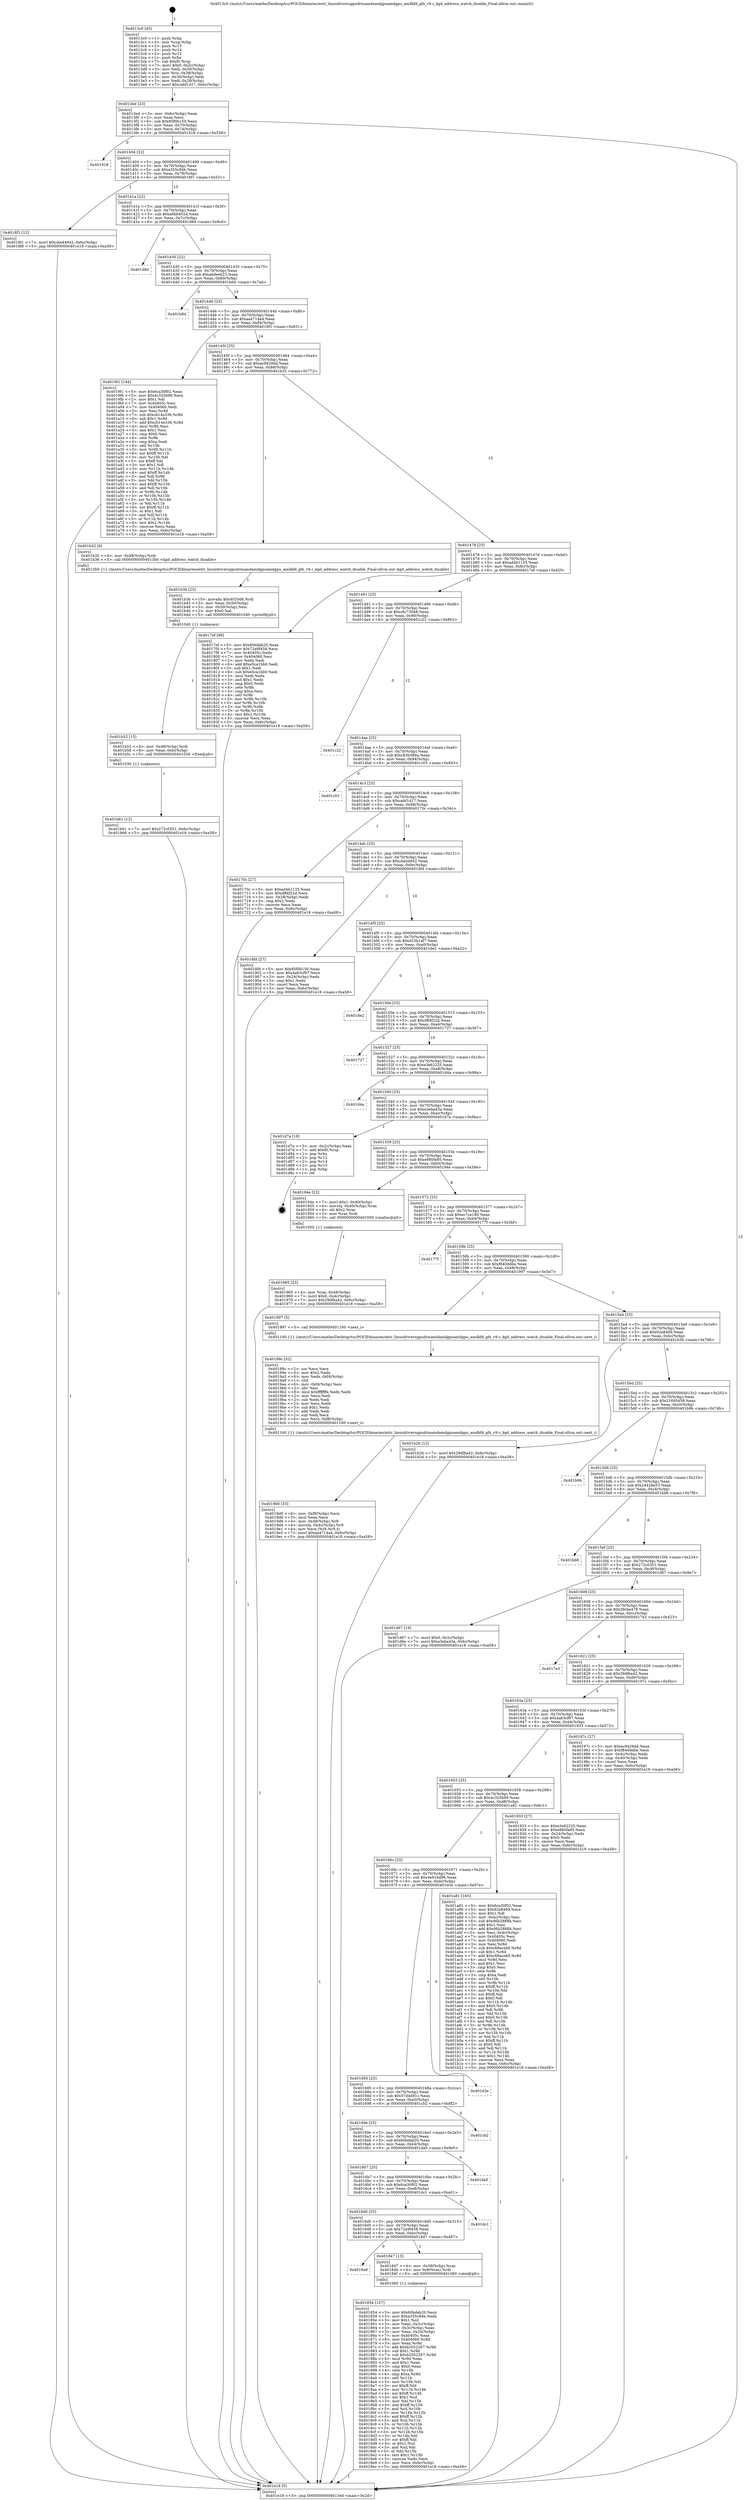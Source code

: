 digraph "0x4013c0" {
  label = "0x4013c0 (/mnt/c/Users/mathe/Desktop/tcc/POCII/binaries/extr_linuxdriversgpudrmamdamdgpuamdgpu_amdkfd_gfx_v9.c_kgd_address_watch_disable_Final-ollvm.out::main(0))"
  labelloc = "t"
  node[shape=record]

  Entry [label="",width=0.3,height=0.3,shape=circle,fillcolor=black,style=filled]
  "0x4013ed" [label="{
     0x4013ed [23]\l
     | [instrs]\l
     &nbsp;&nbsp;0x4013ed \<+3\>: mov -0x6c(%rbp),%eax\l
     &nbsp;&nbsp;0x4013f0 \<+2\>: mov %eax,%ecx\l
     &nbsp;&nbsp;0x4013f2 \<+6\>: sub $0x85f0b150,%ecx\l
     &nbsp;&nbsp;0x4013f8 \<+3\>: mov %eax,-0x70(%rbp)\l
     &nbsp;&nbsp;0x4013fb \<+3\>: mov %ecx,-0x74(%rbp)\l
     &nbsp;&nbsp;0x4013fe \<+6\>: je 0000000000401918 \<main+0x558\>\l
  }"]
  "0x401918" [label="{
     0x401918\l
  }", style=dashed]
  "0x401404" [label="{
     0x401404 [22]\l
     | [instrs]\l
     &nbsp;&nbsp;0x401404 \<+5\>: jmp 0000000000401409 \<main+0x49\>\l
     &nbsp;&nbsp;0x401409 \<+3\>: mov -0x70(%rbp),%eax\l
     &nbsp;&nbsp;0x40140c \<+5\>: sub $0xa355c94b,%eax\l
     &nbsp;&nbsp;0x401411 \<+3\>: mov %eax,-0x78(%rbp)\l
     &nbsp;&nbsp;0x401414 \<+6\>: je 00000000004018f1 \<main+0x531\>\l
  }"]
  Exit [label="",width=0.3,height=0.3,shape=circle,fillcolor=black,style=filled,peripheries=2]
  "0x4018f1" [label="{
     0x4018f1 [12]\l
     | [instrs]\l
     &nbsp;&nbsp;0x4018f1 \<+7\>: movl $0xcba44942,-0x6c(%rbp)\l
     &nbsp;&nbsp;0x4018f8 \<+5\>: jmp 0000000000401e18 \<main+0xa58\>\l
  }"]
  "0x40141a" [label="{
     0x40141a [22]\l
     | [instrs]\l
     &nbsp;&nbsp;0x40141a \<+5\>: jmp 000000000040141f \<main+0x5f\>\l
     &nbsp;&nbsp;0x40141f \<+3\>: mov -0x70(%rbp),%eax\l
     &nbsp;&nbsp;0x401422 \<+5\>: sub $0xa6bb402d,%eax\l
     &nbsp;&nbsp;0x401427 \<+3\>: mov %eax,-0x7c(%rbp)\l
     &nbsp;&nbsp;0x40142a \<+6\>: je 0000000000401d8d \<main+0x9cd\>\l
  }"]
  "0x401b61" [label="{
     0x401b61 [12]\l
     | [instrs]\l
     &nbsp;&nbsp;0x401b61 \<+7\>: movl $0x272c0351,-0x6c(%rbp)\l
     &nbsp;&nbsp;0x401b68 \<+5\>: jmp 0000000000401e18 \<main+0xa58\>\l
  }"]
  "0x401d8d" [label="{
     0x401d8d\l
  }", style=dashed]
  "0x401430" [label="{
     0x401430 [22]\l
     | [instrs]\l
     &nbsp;&nbsp;0x401430 \<+5\>: jmp 0000000000401435 \<main+0x75\>\l
     &nbsp;&nbsp;0x401435 \<+3\>: mov -0x70(%rbp),%eax\l
     &nbsp;&nbsp;0x401438 \<+5\>: sub $0xa6deeb23,%eax\l
     &nbsp;&nbsp;0x40143d \<+3\>: mov %eax,-0x80(%rbp)\l
     &nbsp;&nbsp;0x401440 \<+6\>: je 0000000000401b6d \<main+0x7ad\>\l
  }"]
  "0x401b52" [label="{
     0x401b52 [15]\l
     | [instrs]\l
     &nbsp;&nbsp;0x401b52 \<+4\>: mov -0x48(%rbp),%rdi\l
     &nbsp;&nbsp;0x401b56 \<+6\>: mov %eax,-0xfc(%rbp)\l
     &nbsp;&nbsp;0x401b5c \<+5\>: call 0000000000401030 \<free@plt\>\l
     | [calls]\l
     &nbsp;&nbsp;0x401030 \{1\} (unknown)\l
  }"]
  "0x401b6d" [label="{
     0x401b6d\l
  }", style=dashed]
  "0x401446" [label="{
     0x401446 [25]\l
     | [instrs]\l
     &nbsp;&nbsp;0x401446 \<+5\>: jmp 000000000040144b \<main+0x8b\>\l
     &nbsp;&nbsp;0x40144b \<+3\>: mov -0x70(%rbp),%eax\l
     &nbsp;&nbsp;0x40144e \<+5\>: sub $0xaa4714a4,%eax\l
     &nbsp;&nbsp;0x401453 \<+6\>: mov %eax,-0x84(%rbp)\l
     &nbsp;&nbsp;0x401459 \<+6\>: je 00000000004019f1 \<main+0x631\>\l
  }"]
  "0x401b3b" [label="{
     0x401b3b [23]\l
     | [instrs]\l
     &nbsp;&nbsp;0x401b3b \<+10\>: movabs $0x4020d6,%rdi\l
     &nbsp;&nbsp;0x401b45 \<+3\>: mov %eax,-0x50(%rbp)\l
     &nbsp;&nbsp;0x401b48 \<+3\>: mov -0x50(%rbp),%esi\l
     &nbsp;&nbsp;0x401b4b \<+2\>: mov $0x0,%al\l
     &nbsp;&nbsp;0x401b4d \<+5\>: call 0000000000401040 \<printf@plt\>\l
     | [calls]\l
     &nbsp;&nbsp;0x401040 \{1\} (unknown)\l
  }"]
  "0x4019f1" [label="{
     0x4019f1 [144]\l
     | [instrs]\l
     &nbsp;&nbsp;0x4019f1 \<+5\>: mov $0x6ca30f02,%eax\l
     &nbsp;&nbsp;0x4019f6 \<+5\>: mov $0x4c325b99,%ecx\l
     &nbsp;&nbsp;0x4019fb \<+2\>: mov $0x1,%dl\l
     &nbsp;&nbsp;0x4019fd \<+7\>: mov 0x40405c,%esi\l
     &nbsp;&nbsp;0x401a04 \<+7\>: mov 0x404060,%edi\l
     &nbsp;&nbsp;0x401a0b \<+3\>: mov %esi,%r8d\l
     &nbsp;&nbsp;0x401a0e \<+7\>: sub $0xcb14e336,%r8d\l
     &nbsp;&nbsp;0x401a15 \<+4\>: sub $0x1,%r8d\l
     &nbsp;&nbsp;0x401a19 \<+7\>: add $0xcb14e336,%r8d\l
     &nbsp;&nbsp;0x401a20 \<+4\>: imul %r8d,%esi\l
     &nbsp;&nbsp;0x401a24 \<+3\>: and $0x1,%esi\l
     &nbsp;&nbsp;0x401a27 \<+3\>: cmp $0x0,%esi\l
     &nbsp;&nbsp;0x401a2a \<+4\>: sete %r9b\l
     &nbsp;&nbsp;0x401a2e \<+3\>: cmp $0xa,%edi\l
     &nbsp;&nbsp;0x401a31 \<+4\>: setl %r10b\l
     &nbsp;&nbsp;0x401a35 \<+3\>: mov %r9b,%r11b\l
     &nbsp;&nbsp;0x401a38 \<+4\>: xor $0xff,%r11b\l
     &nbsp;&nbsp;0x401a3c \<+3\>: mov %r10b,%bl\l
     &nbsp;&nbsp;0x401a3f \<+3\>: xor $0xff,%bl\l
     &nbsp;&nbsp;0x401a42 \<+3\>: xor $0x1,%dl\l
     &nbsp;&nbsp;0x401a45 \<+3\>: mov %r11b,%r14b\l
     &nbsp;&nbsp;0x401a48 \<+4\>: and $0xff,%r14b\l
     &nbsp;&nbsp;0x401a4c \<+3\>: and %dl,%r9b\l
     &nbsp;&nbsp;0x401a4f \<+3\>: mov %bl,%r15b\l
     &nbsp;&nbsp;0x401a52 \<+4\>: and $0xff,%r15b\l
     &nbsp;&nbsp;0x401a56 \<+3\>: and %dl,%r10b\l
     &nbsp;&nbsp;0x401a59 \<+3\>: or %r9b,%r14b\l
     &nbsp;&nbsp;0x401a5c \<+3\>: or %r10b,%r15b\l
     &nbsp;&nbsp;0x401a5f \<+3\>: xor %r15b,%r14b\l
     &nbsp;&nbsp;0x401a62 \<+3\>: or %bl,%r11b\l
     &nbsp;&nbsp;0x401a65 \<+4\>: xor $0xff,%r11b\l
     &nbsp;&nbsp;0x401a69 \<+3\>: or $0x1,%dl\l
     &nbsp;&nbsp;0x401a6c \<+3\>: and %dl,%r11b\l
     &nbsp;&nbsp;0x401a6f \<+3\>: or %r11b,%r14b\l
     &nbsp;&nbsp;0x401a72 \<+4\>: test $0x1,%r14b\l
     &nbsp;&nbsp;0x401a76 \<+3\>: cmovne %ecx,%eax\l
     &nbsp;&nbsp;0x401a79 \<+3\>: mov %eax,-0x6c(%rbp)\l
     &nbsp;&nbsp;0x401a7c \<+5\>: jmp 0000000000401e18 \<main+0xa58\>\l
  }"]
  "0x40145f" [label="{
     0x40145f [25]\l
     | [instrs]\l
     &nbsp;&nbsp;0x40145f \<+5\>: jmp 0000000000401464 \<main+0xa4\>\l
     &nbsp;&nbsp;0x401464 \<+3\>: mov -0x70(%rbp),%eax\l
     &nbsp;&nbsp;0x401467 \<+5\>: sub $0xac9429dd,%eax\l
     &nbsp;&nbsp;0x40146c \<+6\>: mov %eax,-0x88(%rbp)\l
     &nbsp;&nbsp;0x401472 \<+6\>: je 0000000000401b32 \<main+0x772\>\l
  }"]
  "0x4019d0" [label="{
     0x4019d0 [33]\l
     | [instrs]\l
     &nbsp;&nbsp;0x4019d0 \<+6\>: mov -0xf8(%rbp),%ecx\l
     &nbsp;&nbsp;0x4019d6 \<+3\>: imul %eax,%ecx\l
     &nbsp;&nbsp;0x4019d9 \<+4\>: mov -0x48(%rbp),%r8\l
     &nbsp;&nbsp;0x4019dd \<+4\>: movslq -0x4c(%rbp),%r9\l
     &nbsp;&nbsp;0x4019e1 \<+4\>: mov %ecx,(%r8,%r9,4)\l
     &nbsp;&nbsp;0x4019e5 \<+7\>: movl $0xaa4714a4,-0x6c(%rbp)\l
     &nbsp;&nbsp;0x4019ec \<+5\>: jmp 0000000000401e18 \<main+0xa58\>\l
  }"]
  "0x401b32" [label="{
     0x401b32 [9]\l
     | [instrs]\l
     &nbsp;&nbsp;0x401b32 \<+4\>: mov -0x48(%rbp),%rdi\l
     &nbsp;&nbsp;0x401b36 \<+5\>: call 00000000004013b0 \<kgd_address_watch_disable\>\l
     | [calls]\l
     &nbsp;&nbsp;0x4013b0 \{1\} (/mnt/c/Users/mathe/Desktop/tcc/POCII/binaries/extr_linuxdriversgpudrmamdamdgpuamdgpu_amdkfd_gfx_v9.c_kgd_address_watch_disable_Final-ollvm.out::kgd_address_watch_disable)\l
  }"]
  "0x401478" [label="{
     0x401478 [25]\l
     | [instrs]\l
     &nbsp;&nbsp;0x401478 \<+5\>: jmp 000000000040147d \<main+0xbd\>\l
     &nbsp;&nbsp;0x40147d \<+3\>: mov -0x70(%rbp),%eax\l
     &nbsp;&nbsp;0x401480 \<+5\>: sub $0xad4b1135,%eax\l
     &nbsp;&nbsp;0x401485 \<+6\>: mov %eax,-0x8c(%rbp)\l
     &nbsp;&nbsp;0x40148b \<+6\>: je 00000000004017ef \<main+0x42f\>\l
  }"]
  "0x40199c" [label="{
     0x40199c [52]\l
     | [instrs]\l
     &nbsp;&nbsp;0x40199c \<+2\>: xor %ecx,%ecx\l
     &nbsp;&nbsp;0x40199e \<+5\>: mov $0x2,%edx\l
     &nbsp;&nbsp;0x4019a3 \<+6\>: mov %edx,-0xf4(%rbp)\l
     &nbsp;&nbsp;0x4019a9 \<+1\>: cltd\l
     &nbsp;&nbsp;0x4019aa \<+6\>: mov -0xf4(%rbp),%esi\l
     &nbsp;&nbsp;0x4019b0 \<+2\>: idiv %esi\l
     &nbsp;&nbsp;0x4019b2 \<+6\>: imul $0xfffffffe,%edx,%edx\l
     &nbsp;&nbsp;0x4019b8 \<+2\>: mov %ecx,%edi\l
     &nbsp;&nbsp;0x4019ba \<+2\>: sub %edx,%edi\l
     &nbsp;&nbsp;0x4019bc \<+2\>: mov %ecx,%edx\l
     &nbsp;&nbsp;0x4019be \<+3\>: sub $0x1,%edx\l
     &nbsp;&nbsp;0x4019c1 \<+2\>: add %edx,%edi\l
     &nbsp;&nbsp;0x4019c3 \<+2\>: sub %edi,%ecx\l
     &nbsp;&nbsp;0x4019c5 \<+6\>: mov %ecx,-0xf8(%rbp)\l
     &nbsp;&nbsp;0x4019cb \<+5\>: call 0000000000401160 \<next_i\>\l
     | [calls]\l
     &nbsp;&nbsp;0x401160 \{1\} (/mnt/c/Users/mathe/Desktop/tcc/POCII/binaries/extr_linuxdriversgpudrmamdamdgpuamdgpu_amdkfd_gfx_v9.c_kgd_address_watch_disable_Final-ollvm.out::next_i)\l
  }"]
  "0x4017ef" [label="{
     0x4017ef [88]\l
     | [instrs]\l
     &nbsp;&nbsp;0x4017ef \<+5\>: mov $0x60bdab20,%eax\l
     &nbsp;&nbsp;0x4017f4 \<+5\>: mov $0x72a9f458,%ecx\l
     &nbsp;&nbsp;0x4017f9 \<+7\>: mov 0x40405c,%edx\l
     &nbsp;&nbsp;0x401800 \<+7\>: mov 0x404060,%esi\l
     &nbsp;&nbsp;0x401807 \<+2\>: mov %edx,%edi\l
     &nbsp;&nbsp;0x401809 \<+6\>: add $0xe5ca1bb0,%edi\l
     &nbsp;&nbsp;0x40180f \<+3\>: sub $0x1,%edi\l
     &nbsp;&nbsp;0x401812 \<+6\>: sub $0xe5ca1bb0,%edi\l
     &nbsp;&nbsp;0x401818 \<+3\>: imul %edi,%edx\l
     &nbsp;&nbsp;0x40181b \<+3\>: and $0x1,%edx\l
     &nbsp;&nbsp;0x40181e \<+3\>: cmp $0x0,%edx\l
     &nbsp;&nbsp;0x401821 \<+4\>: sete %r8b\l
     &nbsp;&nbsp;0x401825 \<+3\>: cmp $0xa,%esi\l
     &nbsp;&nbsp;0x401828 \<+4\>: setl %r9b\l
     &nbsp;&nbsp;0x40182c \<+3\>: mov %r8b,%r10b\l
     &nbsp;&nbsp;0x40182f \<+3\>: and %r9b,%r10b\l
     &nbsp;&nbsp;0x401832 \<+3\>: xor %r9b,%r8b\l
     &nbsp;&nbsp;0x401835 \<+3\>: or %r8b,%r10b\l
     &nbsp;&nbsp;0x401838 \<+4\>: test $0x1,%r10b\l
     &nbsp;&nbsp;0x40183c \<+3\>: cmovne %ecx,%eax\l
     &nbsp;&nbsp;0x40183f \<+3\>: mov %eax,-0x6c(%rbp)\l
     &nbsp;&nbsp;0x401842 \<+5\>: jmp 0000000000401e18 \<main+0xa58\>\l
  }"]
  "0x401491" [label="{
     0x401491 [25]\l
     | [instrs]\l
     &nbsp;&nbsp;0x401491 \<+5\>: jmp 0000000000401496 \<main+0xd6\>\l
     &nbsp;&nbsp;0x401496 \<+3\>: mov -0x70(%rbp),%eax\l
     &nbsp;&nbsp;0x401499 \<+5\>: sub $0xc6c73048,%eax\l
     &nbsp;&nbsp;0x40149e \<+6\>: mov %eax,-0x90(%rbp)\l
     &nbsp;&nbsp;0x4014a4 \<+6\>: je 0000000000401c22 \<main+0x862\>\l
  }"]
  "0x401965" [label="{
     0x401965 [23]\l
     | [instrs]\l
     &nbsp;&nbsp;0x401965 \<+4\>: mov %rax,-0x48(%rbp)\l
     &nbsp;&nbsp;0x401969 \<+7\>: movl $0x0,-0x4c(%rbp)\l
     &nbsp;&nbsp;0x401970 \<+7\>: movl $0x29dfba42,-0x6c(%rbp)\l
     &nbsp;&nbsp;0x401977 \<+5\>: jmp 0000000000401e18 \<main+0xa58\>\l
  }"]
  "0x401c22" [label="{
     0x401c22\l
  }", style=dashed]
  "0x4014aa" [label="{
     0x4014aa [25]\l
     | [instrs]\l
     &nbsp;&nbsp;0x4014aa \<+5\>: jmp 00000000004014af \<main+0xef\>\l
     &nbsp;&nbsp;0x4014af \<+3\>: mov -0x70(%rbp),%eax\l
     &nbsp;&nbsp;0x4014b2 \<+5\>: sub $0xc83b384a,%eax\l
     &nbsp;&nbsp;0x4014b7 \<+6\>: mov %eax,-0x94(%rbp)\l
     &nbsp;&nbsp;0x4014bd \<+6\>: je 0000000000401c03 \<main+0x843\>\l
  }"]
  "0x401854" [label="{
     0x401854 [157]\l
     | [instrs]\l
     &nbsp;&nbsp;0x401854 \<+5\>: mov $0x60bdab20,%ecx\l
     &nbsp;&nbsp;0x401859 \<+5\>: mov $0xa355c94b,%edx\l
     &nbsp;&nbsp;0x40185e \<+3\>: mov $0x1,%sil\l
     &nbsp;&nbsp;0x401861 \<+3\>: mov %eax,-0x3c(%rbp)\l
     &nbsp;&nbsp;0x401864 \<+3\>: mov -0x3c(%rbp),%eax\l
     &nbsp;&nbsp;0x401867 \<+3\>: mov %eax,-0x24(%rbp)\l
     &nbsp;&nbsp;0x40186a \<+7\>: mov 0x40405c,%eax\l
     &nbsp;&nbsp;0x401871 \<+8\>: mov 0x404060,%r8d\l
     &nbsp;&nbsp;0x401879 \<+3\>: mov %eax,%r9d\l
     &nbsp;&nbsp;0x40187c \<+7\>: add $0xb2052267,%r9d\l
     &nbsp;&nbsp;0x401883 \<+4\>: sub $0x1,%r9d\l
     &nbsp;&nbsp;0x401887 \<+7\>: sub $0xb2052267,%r9d\l
     &nbsp;&nbsp;0x40188e \<+4\>: imul %r9d,%eax\l
     &nbsp;&nbsp;0x401892 \<+3\>: and $0x1,%eax\l
     &nbsp;&nbsp;0x401895 \<+3\>: cmp $0x0,%eax\l
     &nbsp;&nbsp;0x401898 \<+4\>: sete %r10b\l
     &nbsp;&nbsp;0x40189c \<+4\>: cmp $0xa,%r8d\l
     &nbsp;&nbsp;0x4018a0 \<+4\>: setl %r11b\l
     &nbsp;&nbsp;0x4018a4 \<+3\>: mov %r10b,%bl\l
     &nbsp;&nbsp;0x4018a7 \<+3\>: xor $0xff,%bl\l
     &nbsp;&nbsp;0x4018aa \<+3\>: mov %r11b,%r14b\l
     &nbsp;&nbsp;0x4018ad \<+4\>: xor $0xff,%r14b\l
     &nbsp;&nbsp;0x4018b1 \<+4\>: xor $0x1,%sil\l
     &nbsp;&nbsp;0x4018b5 \<+3\>: mov %bl,%r15b\l
     &nbsp;&nbsp;0x4018b8 \<+4\>: and $0xff,%r15b\l
     &nbsp;&nbsp;0x4018bc \<+3\>: and %sil,%r10b\l
     &nbsp;&nbsp;0x4018bf \<+3\>: mov %r14b,%r12b\l
     &nbsp;&nbsp;0x4018c2 \<+4\>: and $0xff,%r12b\l
     &nbsp;&nbsp;0x4018c6 \<+3\>: and %sil,%r11b\l
     &nbsp;&nbsp;0x4018c9 \<+3\>: or %r10b,%r15b\l
     &nbsp;&nbsp;0x4018cc \<+3\>: or %r11b,%r12b\l
     &nbsp;&nbsp;0x4018cf \<+3\>: xor %r12b,%r15b\l
     &nbsp;&nbsp;0x4018d2 \<+3\>: or %r14b,%bl\l
     &nbsp;&nbsp;0x4018d5 \<+3\>: xor $0xff,%bl\l
     &nbsp;&nbsp;0x4018d8 \<+4\>: or $0x1,%sil\l
     &nbsp;&nbsp;0x4018dc \<+3\>: and %sil,%bl\l
     &nbsp;&nbsp;0x4018df \<+3\>: or %bl,%r15b\l
     &nbsp;&nbsp;0x4018e2 \<+4\>: test $0x1,%r15b\l
     &nbsp;&nbsp;0x4018e6 \<+3\>: cmovne %edx,%ecx\l
     &nbsp;&nbsp;0x4018e9 \<+3\>: mov %ecx,-0x6c(%rbp)\l
     &nbsp;&nbsp;0x4018ec \<+5\>: jmp 0000000000401e18 \<main+0xa58\>\l
  }"]
  "0x401c03" [label="{
     0x401c03\l
  }", style=dashed]
  "0x4014c3" [label="{
     0x4014c3 [25]\l
     | [instrs]\l
     &nbsp;&nbsp;0x4014c3 \<+5\>: jmp 00000000004014c8 \<main+0x108\>\l
     &nbsp;&nbsp;0x4014c8 \<+3\>: mov -0x70(%rbp),%eax\l
     &nbsp;&nbsp;0x4014cb \<+5\>: sub $0xcabf1d17,%eax\l
     &nbsp;&nbsp;0x4014d0 \<+6\>: mov %eax,-0x98(%rbp)\l
     &nbsp;&nbsp;0x4014d6 \<+6\>: je 000000000040170c \<main+0x34c\>\l
  }"]
  "0x4016e9" [label="{
     0x4016e9\l
  }", style=dashed]
  "0x40170c" [label="{
     0x40170c [27]\l
     | [instrs]\l
     &nbsp;&nbsp;0x40170c \<+5\>: mov $0xad4b1135,%eax\l
     &nbsp;&nbsp;0x401711 \<+5\>: mov $0xdff4f22d,%ecx\l
     &nbsp;&nbsp;0x401716 \<+3\>: mov -0x28(%rbp),%edx\l
     &nbsp;&nbsp;0x401719 \<+3\>: cmp $0x2,%edx\l
     &nbsp;&nbsp;0x40171c \<+3\>: cmovne %ecx,%eax\l
     &nbsp;&nbsp;0x40171f \<+3\>: mov %eax,-0x6c(%rbp)\l
     &nbsp;&nbsp;0x401722 \<+5\>: jmp 0000000000401e18 \<main+0xa58\>\l
  }"]
  "0x4014dc" [label="{
     0x4014dc [25]\l
     | [instrs]\l
     &nbsp;&nbsp;0x4014dc \<+5\>: jmp 00000000004014e1 \<main+0x121\>\l
     &nbsp;&nbsp;0x4014e1 \<+3\>: mov -0x70(%rbp),%eax\l
     &nbsp;&nbsp;0x4014e4 \<+5\>: sub $0xcba44942,%eax\l
     &nbsp;&nbsp;0x4014e9 \<+6\>: mov %eax,-0x9c(%rbp)\l
     &nbsp;&nbsp;0x4014ef \<+6\>: je 00000000004018fd \<main+0x53d\>\l
  }"]
  "0x401e18" [label="{
     0x401e18 [5]\l
     | [instrs]\l
     &nbsp;&nbsp;0x401e18 \<+5\>: jmp 00000000004013ed \<main+0x2d\>\l
  }"]
  "0x4013c0" [label="{
     0x4013c0 [45]\l
     | [instrs]\l
     &nbsp;&nbsp;0x4013c0 \<+1\>: push %rbp\l
     &nbsp;&nbsp;0x4013c1 \<+3\>: mov %rsp,%rbp\l
     &nbsp;&nbsp;0x4013c4 \<+2\>: push %r15\l
     &nbsp;&nbsp;0x4013c6 \<+2\>: push %r14\l
     &nbsp;&nbsp;0x4013c8 \<+2\>: push %r12\l
     &nbsp;&nbsp;0x4013ca \<+1\>: push %rbx\l
     &nbsp;&nbsp;0x4013cb \<+7\>: sub $0xf0,%rsp\l
     &nbsp;&nbsp;0x4013d2 \<+7\>: movl $0x0,-0x2c(%rbp)\l
     &nbsp;&nbsp;0x4013d9 \<+3\>: mov %edi,-0x30(%rbp)\l
     &nbsp;&nbsp;0x4013dc \<+4\>: mov %rsi,-0x38(%rbp)\l
     &nbsp;&nbsp;0x4013e0 \<+3\>: mov -0x30(%rbp),%edi\l
     &nbsp;&nbsp;0x4013e3 \<+3\>: mov %edi,-0x28(%rbp)\l
     &nbsp;&nbsp;0x4013e6 \<+7\>: movl $0xcabf1d17,-0x6c(%rbp)\l
  }"]
  "0x401847" [label="{
     0x401847 [13]\l
     | [instrs]\l
     &nbsp;&nbsp;0x401847 \<+4\>: mov -0x38(%rbp),%rax\l
     &nbsp;&nbsp;0x40184b \<+4\>: mov 0x8(%rax),%rdi\l
     &nbsp;&nbsp;0x40184f \<+5\>: call 0000000000401060 \<atoi@plt\>\l
     | [calls]\l
     &nbsp;&nbsp;0x401060 \{1\} (unknown)\l
  }"]
  "0x4018fd" [label="{
     0x4018fd [27]\l
     | [instrs]\l
     &nbsp;&nbsp;0x4018fd \<+5\>: mov $0x85f0b150,%eax\l
     &nbsp;&nbsp;0x401902 \<+5\>: mov $0x4a63cf97,%ecx\l
     &nbsp;&nbsp;0x401907 \<+3\>: mov -0x24(%rbp),%edx\l
     &nbsp;&nbsp;0x40190a \<+3\>: cmp $0x1,%edx\l
     &nbsp;&nbsp;0x40190d \<+3\>: cmovl %ecx,%eax\l
     &nbsp;&nbsp;0x401910 \<+3\>: mov %eax,-0x6c(%rbp)\l
     &nbsp;&nbsp;0x401913 \<+5\>: jmp 0000000000401e18 \<main+0xa58\>\l
  }"]
  "0x4014f5" [label="{
     0x4014f5 [25]\l
     | [instrs]\l
     &nbsp;&nbsp;0x4014f5 \<+5\>: jmp 00000000004014fa \<main+0x13a\>\l
     &nbsp;&nbsp;0x4014fa \<+3\>: mov -0x70(%rbp),%eax\l
     &nbsp;&nbsp;0x4014fd \<+5\>: sub $0xd23b1af7,%eax\l
     &nbsp;&nbsp;0x401502 \<+6\>: mov %eax,-0xa0(%rbp)\l
     &nbsp;&nbsp;0x401508 \<+6\>: je 0000000000401de2 \<main+0xa22\>\l
  }"]
  "0x4016d0" [label="{
     0x4016d0 [25]\l
     | [instrs]\l
     &nbsp;&nbsp;0x4016d0 \<+5\>: jmp 00000000004016d5 \<main+0x315\>\l
     &nbsp;&nbsp;0x4016d5 \<+3\>: mov -0x70(%rbp),%eax\l
     &nbsp;&nbsp;0x4016d8 \<+5\>: sub $0x72a9f458,%eax\l
     &nbsp;&nbsp;0x4016dd \<+6\>: mov %eax,-0xec(%rbp)\l
     &nbsp;&nbsp;0x4016e3 \<+6\>: je 0000000000401847 \<main+0x487\>\l
  }"]
  "0x401de2" [label="{
     0x401de2\l
  }", style=dashed]
  "0x40150e" [label="{
     0x40150e [25]\l
     | [instrs]\l
     &nbsp;&nbsp;0x40150e \<+5\>: jmp 0000000000401513 \<main+0x153\>\l
     &nbsp;&nbsp;0x401513 \<+3\>: mov -0x70(%rbp),%eax\l
     &nbsp;&nbsp;0x401516 \<+5\>: sub $0xdff4f22d,%eax\l
     &nbsp;&nbsp;0x40151b \<+6\>: mov %eax,-0xa4(%rbp)\l
     &nbsp;&nbsp;0x401521 \<+6\>: je 0000000000401727 \<main+0x367\>\l
  }"]
  "0x401dc1" [label="{
     0x401dc1\l
  }", style=dashed]
  "0x401727" [label="{
     0x401727\l
  }", style=dashed]
  "0x401527" [label="{
     0x401527 [25]\l
     | [instrs]\l
     &nbsp;&nbsp;0x401527 \<+5\>: jmp 000000000040152c \<main+0x16c\>\l
     &nbsp;&nbsp;0x40152c \<+3\>: mov -0x70(%rbp),%eax\l
     &nbsp;&nbsp;0x40152f \<+5\>: sub $0xe3e62225,%eax\l
     &nbsp;&nbsp;0x401534 \<+6\>: mov %eax,-0xa8(%rbp)\l
     &nbsp;&nbsp;0x40153a \<+6\>: je 0000000000401d4a \<main+0x98a\>\l
  }"]
  "0x4016b7" [label="{
     0x4016b7 [25]\l
     | [instrs]\l
     &nbsp;&nbsp;0x4016b7 \<+5\>: jmp 00000000004016bc \<main+0x2fc\>\l
     &nbsp;&nbsp;0x4016bc \<+3\>: mov -0x70(%rbp),%eax\l
     &nbsp;&nbsp;0x4016bf \<+5\>: sub $0x6ca30f02,%eax\l
     &nbsp;&nbsp;0x4016c4 \<+6\>: mov %eax,-0xe8(%rbp)\l
     &nbsp;&nbsp;0x4016ca \<+6\>: je 0000000000401dc1 \<main+0xa01\>\l
  }"]
  "0x401d4a" [label="{
     0x401d4a\l
  }", style=dashed]
  "0x401540" [label="{
     0x401540 [25]\l
     | [instrs]\l
     &nbsp;&nbsp;0x401540 \<+5\>: jmp 0000000000401545 \<main+0x185\>\l
     &nbsp;&nbsp;0x401545 \<+3\>: mov -0x70(%rbp),%eax\l
     &nbsp;&nbsp;0x401548 \<+5\>: sub $0xe3eba43a,%eax\l
     &nbsp;&nbsp;0x40154d \<+6\>: mov %eax,-0xac(%rbp)\l
     &nbsp;&nbsp;0x401553 \<+6\>: je 0000000000401d7a \<main+0x9ba\>\l
  }"]
  "0x401da5" [label="{
     0x401da5\l
  }", style=dashed]
  "0x401d7a" [label="{
     0x401d7a [19]\l
     | [instrs]\l
     &nbsp;&nbsp;0x401d7a \<+3\>: mov -0x2c(%rbp),%eax\l
     &nbsp;&nbsp;0x401d7d \<+7\>: add $0xf0,%rsp\l
     &nbsp;&nbsp;0x401d84 \<+1\>: pop %rbx\l
     &nbsp;&nbsp;0x401d85 \<+2\>: pop %r12\l
     &nbsp;&nbsp;0x401d87 \<+2\>: pop %r14\l
     &nbsp;&nbsp;0x401d89 \<+2\>: pop %r15\l
     &nbsp;&nbsp;0x401d8b \<+1\>: pop %rbp\l
     &nbsp;&nbsp;0x401d8c \<+1\>: ret\l
  }"]
  "0x401559" [label="{
     0x401559 [25]\l
     | [instrs]\l
     &nbsp;&nbsp;0x401559 \<+5\>: jmp 000000000040155e \<main+0x19e\>\l
     &nbsp;&nbsp;0x40155e \<+3\>: mov -0x70(%rbp),%eax\l
     &nbsp;&nbsp;0x401561 \<+5\>: sub $0xe880fa95,%eax\l
     &nbsp;&nbsp;0x401566 \<+6\>: mov %eax,-0xb0(%rbp)\l
     &nbsp;&nbsp;0x40156c \<+6\>: je 000000000040194e \<main+0x58e\>\l
  }"]
  "0x40169e" [label="{
     0x40169e [25]\l
     | [instrs]\l
     &nbsp;&nbsp;0x40169e \<+5\>: jmp 00000000004016a3 \<main+0x2e3\>\l
     &nbsp;&nbsp;0x4016a3 \<+3\>: mov -0x70(%rbp),%eax\l
     &nbsp;&nbsp;0x4016a6 \<+5\>: sub $0x60bdab20,%eax\l
     &nbsp;&nbsp;0x4016ab \<+6\>: mov %eax,-0xe4(%rbp)\l
     &nbsp;&nbsp;0x4016b1 \<+6\>: je 0000000000401da5 \<main+0x9e5\>\l
  }"]
  "0x40194e" [label="{
     0x40194e [23]\l
     | [instrs]\l
     &nbsp;&nbsp;0x40194e \<+7\>: movl $0x1,-0x40(%rbp)\l
     &nbsp;&nbsp;0x401955 \<+4\>: movslq -0x40(%rbp),%rax\l
     &nbsp;&nbsp;0x401959 \<+4\>: shl $0x2,%rax\l
     &nbsp;&nbsp;0x40195d \<+3\>: mov %rax,%rdi\l
     &nbsp;&nbsp;0x401960 \<+5\>: call 0000000000401050 \<malloc@plt\>\l
     | [calls]\l
     &nbsp;&nbsp;0x401050 \{1\} (unknown)\l
  }"]
  "0x401572" [label="{
     0x401572 [25]\l
     | [instrs]\l
     &nbsp;&nbsp;0x401572 \<+5\>: jmp 0000000000401577 \<main+0x1b7\>\l
     &nbsp;&nbsp;0x401577 \<+3\>: mov -0x70(%rbp),%eax\l
     &nbsp;&nbsp;0x40157a \<+5\>: sub $0xec7ce180,%eax\l
     &nbsp;&nbsp;0x40157f \<+6\>: mov %eax,-0xb4(%rbp)\l
     &nbsp;&nbsp;0x401585 \<+6\>: je 000000000040177f \<main+0x3bf\>\l
  }"]
  "0x401cb2" [label="{
     0x401cb2\l
  }", style=dashed]
  "0x40177f" [label="{
     0x40177f\l
  }", style=dashed]
  "0x40158b" [label="{
     0x40158b [25]\l
     | [instrs]\l
     &nbsp;&nbsp;0x40158b \<+5\>: jmp 0000000000401590 \<main+0x1d0\>\l
     &nbsp;&nbsp;0x401590 \<+3\>: mov -0x70(%rbp),%eax\l
     &nbsp;&nbsp;0x401593 \<+5\>: sub $0xf840ddbe,%eax\l
     &nbsp;&nbsp;0x401598 \<+6\>: mov %eax,-0xb8(%rbp)\l
     &nbsp;&nbsp;0x40159e \<+6\>: je 0000000000401997 \<main+0x5d7\>\l
  }"]
  "0x401685" [label="{
     0x401685 [25]\l
     | [instrs]\l
     &nbsp;&nbsp;0x401685 \<+5\>: jmp 000000000040168a \<main+0x2ca\>\l
     &nbsp;&nbsp;0x40168a \<+3\>: mov -0x70(%rbp),%eax\l
     &nbsp;&nbsp;0x40168d \<+5\>: sub $0x57d4d91c,%eax\l
     &nbsp;&nbsp;0x401692 \<+6\>: mov %eax,-0xe0(%rbp)\l
     &nbsp;&nbsp;0x401698 \<+6\>: je 0000000000401cb2 \<main+0x8f2\>\l
  }"]
  "0x401997" [label="{
     0x401997 [5]\l
     | [instrs]\l
     &nbsp;&nbsp;0x401997 \<+5\>: call 0000000000401160 \<next_i\>\l
     | [calls]\l
     &nbsp;&nbsp;0x401160 \{1\} (/mnt/c/Users/mathe/Desktop/tcc/POCII/binaries/extr_linuxdriversgpudrmamdamdgpuamdgpu_amdkfd_gfx_v9.c_kgd_address_watch_disable_Final-ollvm.out::next_i)\l
  }"]
  "0x4015a4" [label="{
     0x4015a4 [25]\l
     | [instrs]\l
     &nbsp;&nbsp;0x4015a4 \<+5\>: jmp 00000000004015a9 \<main+0x1e9\>\l
     &nbsp;&nbsp;0x4015a9 \<+3\>: mov -0x70(%rbp),%eax\l
     &nbsp;&nbsp;0x4015ac \<+5\>: sub $0x92e8469,%eax\l
     &nbsp;&nbsp;0x4015b1 \<+6\>: mov %eax,-0xbc(%rbp)\l
     &nbsp;&nbsp;0x4015b7 \<+6\>: je 0000000000401b26 \<main+0x766\>\l
  }"]
  "0x401d3e" [label="{
     0x401d3e\l
  }", style=dashed]
  "0x401b26" [label="{
     0x401b26 [12]\l
     | [instrs]\l
     &nbsp;&nbsp;0x401b26 \<+7\>: movl $0x29dfba42,-0x6c(%rbp)\l
     &nbsp;&nbsp;0x401b2d \<+5\>: jmp 0000000000401e18 \<main+0xa58\>\l
  }"]
  "0x4015bd" [label="{
     0x4015bd [25]\l
     | [instrs]\l
     &nbsp;&nbsp;0x4015bd \<+5\>: jmp 00000000004015c2 \<main+0x202\>\l
     &nbsp;&nbsp;0x4015c2 \<+3\>: mov -0x70(%rbp),%eax\l
     &nbsp;&nbsp;0x4015c5 \<+5\>: sub $0x21695458,%eax\l
     &nbsp;&nbsp;0x4015ca \<+6\>: mov %eax,-0xc0(%rbp)\l
     &nbsp;&nbsp;0x4015d0 \<+6\>: je 0000000000401b9b \<main+0x7db\>\l
  }"]
  "0x40166c" [label="{
     0x40166c [25]\l
     | [instrs]\l
     &nbsp;&nbsp;0x40166c \<+5\>: jmp 0000000000401671 \<main+0x2b1\>\l
     &nbsp;&nbsp;0x401671 \<+3\>: mov -0x70(%rbp),%eax\l
     &nbsp;&nbsp;0x401674 \<+5\>: sub $0x4e91bd96,%eax\l
     &nbsp;&nbsp;0x401679 \<+6\>: mov %eax,-0xdc(%rbp)\l
     &nbsp;&nbsp;0x40167f \<+6\>: je 0000000000401d3e \<main+0x97e\>\l
  }"]
  "0x401b9b" [label="{
     0x401b9b\l
  }", style=dashed]
  "0x4015d6" [label="{
     0x4015d6 [25]\l
     | [instrs]\l
     &nbsp;&nbsp;0x4015d6 \<+5\>: jmp 00000000004015db \<main+0x21b\>\l
     &nbsp;&nbsp;0x4015db \<+3\>: mov -0x70(%rbp),%eax\l
     &nbsp;&nbsp;0x4015de \<+5\>: sub $0x24428e53,%eax\l
     &nbsp;&nbsp;0x4015e3 \<+6\>: mov %eax,-0xc4(%rbp)\l
     &nbsp;&nbsp;0x4015e9 \<+6\>: je 0000000000401bb6 \<main+0x7f6\>\l
  }"]
  "0x401a81" [label="{
     0x401a81 [165]\l
     | [instrs]\l
     &nbsp;&nbsp;0x401a81 \<+5\>: mov $0x6ca30f02,%eax\l
     &nbsp;&nbsp;0x401a86 \<+5\>: mov $0x92e8469,%ecx\l
     &nbsp;&nbsp;0x401a8b \<+2\>: mov $0x1,%dl\l
     &nbsp;&nbsp;0x401a8d \<+3\>: mov -0x4c(%rbp),%esi\l
     &nbsp;&nbsp;0x401a90 \<+6\>: sub $0xd6b2888b,%esi\l
     &nbsp;&nbsp;0x401a96 \<+3\>: add $0x1,%esi\l
     &nbsp;&nbsp;0x401a99 \<+6\>: add $0xd6b2888b,%esi\l
     &nbsp;&nbsp;0x401a9f \<+3\>: mov %esi,-0x4c(%rbp)\l
     &nbsp;&nbsp;0x401aa2 \<+7\>: mov 0x40405c,%esi\l
     &nbsp;&nbsp;0x401aa9 \<+7\>: mov 0x404060,%edi\l
     &nbsp;&nbsp;0x401ab0 \<+3\>: mov %esi,%r8d\l
     &nbsp;&nbsp;0x401ab3 \<+7\>: sub $0xc68aceb0,%r8d\l
     &nbsp;&nbsp;0x401aba \<+4\>: sub $0x1,%r8d\l
     &nbsp;&nbsp;0x401abe \<+7\>: add $0xc68aceb0,%r8d\l
     &nbsp;&nbsp;0x401ac5 \<+4\>: imul %r8d,%esi\l
     &nbsp;&nbsp;0x401ac9 \<+3\>: and $0x1,%esi\l
     &nbsp;&nbsp;0x401acc \<+3\>: cmp $0x0,%esi\l
     &nbsp;&nbsp;0x401acf \<+4\>: sete %r9b\l
     &nbsp;&nbsp;0x401ad3 \<+3\>: cmp $0xa,%edi\l
     &nbsp;&nbsp;0x401ad6 \<+4\>: setl %r10b\l
     &nbsp;&nbsp;0x401ada \<+3\>: mov %r9b,%r11b\l
     &nbsp;&nbsp;0x401add \<+4\>: xor $0xff,%r11b\l
     &nbsp;&nbsp;0x401ae1 \<+3\>: mov %r10b,%bl\l
     &nbsp;&nbsp;0x401ae4 \<+3\>: xor $0xff,%bl\l
     &nbsp;&nbsp;0x401ae7 \<+3\>: xor $0x0,%dl\l
     &nbsp;&nbsp;0x401aea \<+3\>: mov %r11b,%r14b\l
     &nbsp;&nbsp;0x401aed \<+4\>: and $0x0,%r14b\l
     &nbsp;&nbsp;0x401af1 \<+3\>: and %dl,%r9b\l
     &nbsp;&nbsp;0x401af4 \<+3\>: mov %bl,%r15b\l
     &nbsp;&nbsp;0x401af7 \<+4\>: and $0x0,%r15b\l
     &nbsp;&nbsp;0x401afb \<+3\>: and %dl,%r10b\l
     &nbsp;&nbsp;0x401afe \<+3\>: or %r9b,%r14b\l
     &nbsp;&nbsp;0x401b01 \<+3\>: or %r10b,%r15b\l
     &nbsp;&nbsp;0x401b04 \<+3\>: xor %r15b,%r14b\l
     &nbsp;&nbsp;0x401b07 \<+3\>: or %bl,%r11b\l
     &nbsp;&nbsp;0x401b0a \<+4\>: xor $0xff,%r11b\l
     &nbsp;&nbsp;0x401b0e \<+3\>: or $0x0,%dl\l
     &nbsp;&nbsp;0x401b11 \<+3\>: and %dl,%r11b\l
     &nbsp;&nbsp;0x401b14 \<+3\>: or %r11b,%r14b\l
     &nbsp;&nbsp;0x401b17 \<+4\>: test $0x1,%r14b\l
     &nbsp;&nbsp;0x401b1b \<+3\>: cmovne %ecx,%eax\l
     &nbsp;&nbsp;0x401b1e \<+3\>: mov %eax,-0x6c(%rbp)\l
     &nbsp;&nbsp;0x401b21 \<+5\>: jmp 0000000000401e18 \<main+0xa58\>\l
  }"]
  "0x401bb6" [label="{
     0x401bb6\l
  }", style=dashed]
  "0x4015ef" [label="{
     0x4015ef [25]\l
     | [instrs]\l
     &nbsp;&nbsp;0x4015ef \<+5\>: jmp 00000000004015f4 \<main+0x234\>\l
     &nbsp;&nbsp;0x4015f4 \<+3\>: mov -0x70(%rbp),%eax\l
     &nbsp;&nbsp;0x4015f7 \<+5\>: sub $0x272c0351,%eax\l
     &nbsp;&nbsp;0x4015fc \<+6\>: mov %eax,-0xc8(%rbp)\l
     &nbsp;&nbsp;0x401602 \<+6\>: je 0000000000401d67 \<main+0x9a7\>\l
  }"]
  "0x401653" [label="{
     0x401653 [25]\l
     | [instrs]\l
     &nbsp;&nbsp;0x401653 \<+5\>: jmp 0000000000401658 \<main+0x298\>\l
     &nbsp;&nbsp;0x401658 \<+3\>: mov -0x70(%rbp),%eax\l
     &nbsp;&nbsp;0x40165b \<+5\>: sub $0x4c325b99,%eax\l
     &nbsp;&nbsp;0x401660 \<+6\>: mov %eax,-0xd8(%rbp)\l
     &nbsp;&nbsp;0x401666 \<+6\>: je 0000000000401a81 \<main+0x6c1\>\l
  }"]
  "0x401d67" [label="{
     0x401d67 [19]\l
     | [instrs]\l
     &nbsp;&nbsp;0x401d67 \<+7\>: movl $0x0,-0x2c(%rbp)\l
     &nbsp;&nbsp;0x401d6e \<+7\>: movl $0xe3eba43a,-0x6c(%rbp)\l
     &nbsp;&nbsp;0x401d75 \<+5\>: jmp 0000000000401e18 \<main+0xa58\>\l
  }"]
  "0x401608" [label="{
     0x401608 [25]\l
     | [instrs]\l
     &nbsp;&nbsp;0x401608 \<+5\>: jmp 000000000040160d \<main+0x24d\>\l
     &nbsp;&nbsp;0x40160d \<+3\>: mov -0x70(%rbp),%eax\l
     &nbsp;&nbsp;0x401610 \<+5\>: sub $0x29cbe478,%eax\l
     &nbsp;&nbsp;0x401615 \<+6\>: mov %eax,-0xcc(%rbp)\l
     &nbsp;&nbsp;0x40161b \<+6\>: je 00000000004017e3 \<main+0x423\>\l
  }"]
  "0x401933" [label="{
     0x401933 [27]\l
     | [instrs]\l
     &nbsp;&nbsp;0x401933 \<+5\>: mov $0xe3e62225,%eax\l
     &nbsp;&nbsp;0x401938 \<+5\>: mov $0xe880fa95,%ecx\l
     &nbsp;&nbsp;0x40193d \<+3\>: mov -0x24(%rbp),%edx\l
     &nbsp;&nbsp;0x401940 \<+3\>: cmp $0x0,%edx\l
     &nbsp;&nbsp;0x401943 \<+3\>: cmove %ecx,%eax\l
     &nbsp;&nbsp;0x401946 \<+3\>: mov %eax,-0x6c(%rbp)\l
     &nbsp;&nbsp;0x401949 \<+5\>: jmp 0000000000401e18 \<main+0xa58\>\l
  }"]
  "0x4017e3" [label="{
     0x4017e3\l
  }", style=dashed]
  "0x401621" [label="{
     0x401621 [25]\l
     | [instrs]\l
     &nbsp;&nbsp;0x401621 \<+5\>: jmp 0000000000401626 \<main+0x266\>\l
     &nbsp;&nbsp;0x401626 \<+3\>: mov -0x70(%rbp),%eax\l
     &nbsp;&nbsp;0x401629 \<+5\>: sub $0x29dfba42,%eax\l
     &nbsp;&nbsp;0x40162e \<+6\>: mov %eax,-0xd0(%rbp)\l
     &nbsp;&nbsp;0x401634 \<+6\>: je 000000000040197c \<main+0x5bc\>\l
  }"]
  "0x40163a" [label="{
     0x40163a [25]\l
     | [instrs]\l
     &nbsp;&nbsp;0x40163a \<+5\>: jmp 000000000040163f \<main+0x27f\>\l
     &nbsp;&nbsp;0x40163f \<+3\>: mov -0x70(%rbp),%eax\l
     &nbsp;&nbsp;0x401642 \<+5\>: sub $0x4a63cf97,%eax\l
     &nbsp;&nbsp;0x401647 \<+6\>: mov %eax,-0xd4(%rbp)\l
     &nbsp;&nbsp;0x40164d \<+6\>: je 0000000000401933 \<main+0x573\>\l
  }"]
  "0x40197c" [label="{
     0x40197c [27]\l
     | [instrs]\l
     &nbsp;&nbsp;0x40197c \<+5\>: mov $0xac9429dd,%eax\l
     &nbsp;&nbsp;0x401981 \<+5\>: mov $0xf840ddbe,%ecx\l
     &nbsp;&nbsp;0x401986 \<+3\>: mov -0x4c(%rbp),%edx\l
     &nbsp;&nbsp;0x401989 \<+3\>: cmp -0x40(%rbp),%edx\l
     &nbsp;&nbsp;0x40198c \<+3\>: cmovl %ecx,%eax\l
     &nbsp;&nbsp;0x40198f \<+3\>: mov %eax,-0x6c(%rbp)\l
     &nbsp;&nbsp;0x401992 \<+5\>: jmp 0000000000401e18 \<main+0xa58\>\l
  }"]
  Entry -> "0x4013c0" [label=" 1"]
  "0x4013ed" -> "0x401918" [label=" 0"]
  "0x4013ed" -> "0x401404" [label=" 16"]
  "0x401d7a" -> Exit [label=" 1"]
  "0x401404" -> "0x4018f1" [label=" 1"]
  "0x401404" -> "0x40141a" [label=" 15"]
  "0x401d67" -> "0x401e18" [label=" 1"]
  "0x40141a" -> "0x401d8d" [label=" 0"]
  "0x40141a" -> "0x401430" [label=" 15"]
  "0x401b61" -> "0x401e18" [label=" 1"]
  "0x401430" -> "0x401b6d" [label=" 0"]
  "0x401430" -> "0x401446" [label=" 15"]
  "0x401b52" -> "0x401b61" [label=" 1"]
  "0x401446" -> "0x4019f1" [label=" 1"]
  "0x401446" -> "0x40145f" [label=" 14"]
  "0x401b3b" -> "0x401b52" [label=" 1"]
  "0x40145f" -> "0x401b32" [label=" 1"]
  "0x40145f" -> "0x401478" [label=" 13"]
  "0x401b32" -> "0x401b3b" [label=" 1"]
  "0x401478" -> "0x4017ef" [label=" 1"]
  "0x401478" -> "0x401491" [label=" 12"]
  "0x401b26" -> "0x401e18" [label=" 1"]
  "0x401491" -> "0x401c22" [label=" 0"]
  "0x401491" -> "0x4014aa" [label=" 12"]
  "0x401a81" -> "0x401e18" [label=" 1"]
  "0x4014aa" -> "0x401c03" [label=" 0"]
  "0x4014aa" -> "0x4014c3" [label=" 12"]
  "0x4019f1" -> "0x401e18" [label=" 1"]
  "0x4014c3" -> "0x40170c" [label=" 1"]
  "0x4014c3" -> "0x4014dc" [label=" 11"]
  "0x40170c" -> "0x401e18" [label=" 1"]
  "0x4013c0" -> "0x4013ed" [label=" 1"]
  "0x401e18" -> "0x4013ed" [label=" 15"]
  "0x4017ef" -> "0x401e18" [label=" 1"]
  "0x4019d0" -> "0x401e18" [label=" 1"]
  "0x4014dc" -> "0x4018fd" [label=" 1"]
  "0x4014dc" -> "0x4014f5" [label=" 10"]
  "0x40199c" -> "0x4019d0" [label=" 1"]
  "0x4014f5" -> "0x401de2" [label=" 0"]
  "0x4014f5" -> "0x40150e" [label=" 10"]
  "0x40197c" -> "0x401e18" [label=" 2"]
  "0x40150e" -> "0x401727" [label=" 0"]
  "0x40150e" -> "0x401527" [label=" 10"]
  "0x401965" -> "0x401e18" [label=" 1"]
  "0x401527" -> "0x401d4a" [label=" 0"]
  "0x401527" -> "0x401540" [label=" 10"]
  "0x401933" -> "0x401e18" [label=" 1"]
  "0x401540" -> "0x401d7a" [label=" 1"]
  "0x401540" -> "0x401559" [label=" 9"]
  "0x4018fd" -> "0x401e18" [label=" 1"]
  "0x401559" -> "0x40194e" [label=" 1"]
  "0x401559" -> "0x401572" [label=" 8"]
  "0x401854" -> "0x401e18" [label=" 1"]
  "0x401572" -> "0x40177f" [label=" 0"]
  "0x401572" -> "0x40158b" [label=" 8"]
  "0x401847" -> "0x401854" [label=" 1"]
  "0x40158b" -> "0x401997" [label=" 1"]
  "0x40158b" -> "0x4015a4" [label=" 7"]
  "0x4016d0" -> "0x401847" [label=" 1"]
  "0x4015a4" -> "0x401b26" [label=" 1"]
  "0x4015a4" -> "0x4015bd" [label=" 6"]
  "0x401997" -> "0x40199c" [label=" 1"]
  "0x4015bd" -> "0x401b9b" [label=" 0"]
  "0x4015bd" -> "0x4015d6" [label=" 6"]
  "0x4016b7" -> "0x401dc1" [label=" 0"]
  "0x4015d6" -> "0x401bb6" [label=" 0"]
  "0x4015d6" -> "0x4015ef" [label=" 6"]
  "0x40194e" -> "0x401965" [label=" 1"]
  "0x4015ef" -> "0x401d67" [label=" 1"]
  "0x4015ef" -> "0x401608" [label=" 5"]
  "0x40169e" -> "0x401da5" [label=" 0"]
  "0x401608" -> "0x4017e3" [label=" 0"]
  "0x401608" -> "0x401621" [label=" 5"]
  "0x4018f1" -> "0x401e18" [label=" 1"]
  "0x401621" -> "0x40197c" [label=" 2"]
  "0x401621" -> "0x40163a" [label=" 3"]
  "0x401685" -> "0x40169e" [label=" 1"]
  "0x40163a" -> "0x401933" [label=" 1"]
  "0x40163a" -> "0x401653" [label=" 2"]
  "0x40169e" -> "0x4016b7" [label=" 1"]
  "0x401653" -> "0x401a81" [label=" 1"]
  "0x401653" -> "0x40166c" [label=" 1"]
  "0x4016b7" -> "0x4016d0" [label=" 1"]
  "0x40166c" -> "0x401d3e" [label=" 0"]
  "0x40166c" -> "0x401685" [label=" 1"]
  "0x4016d0" -> "0x4016e9" [label=" 0"]
  "0x401685" -> "0x401cb2" [label=" 0"]
}
